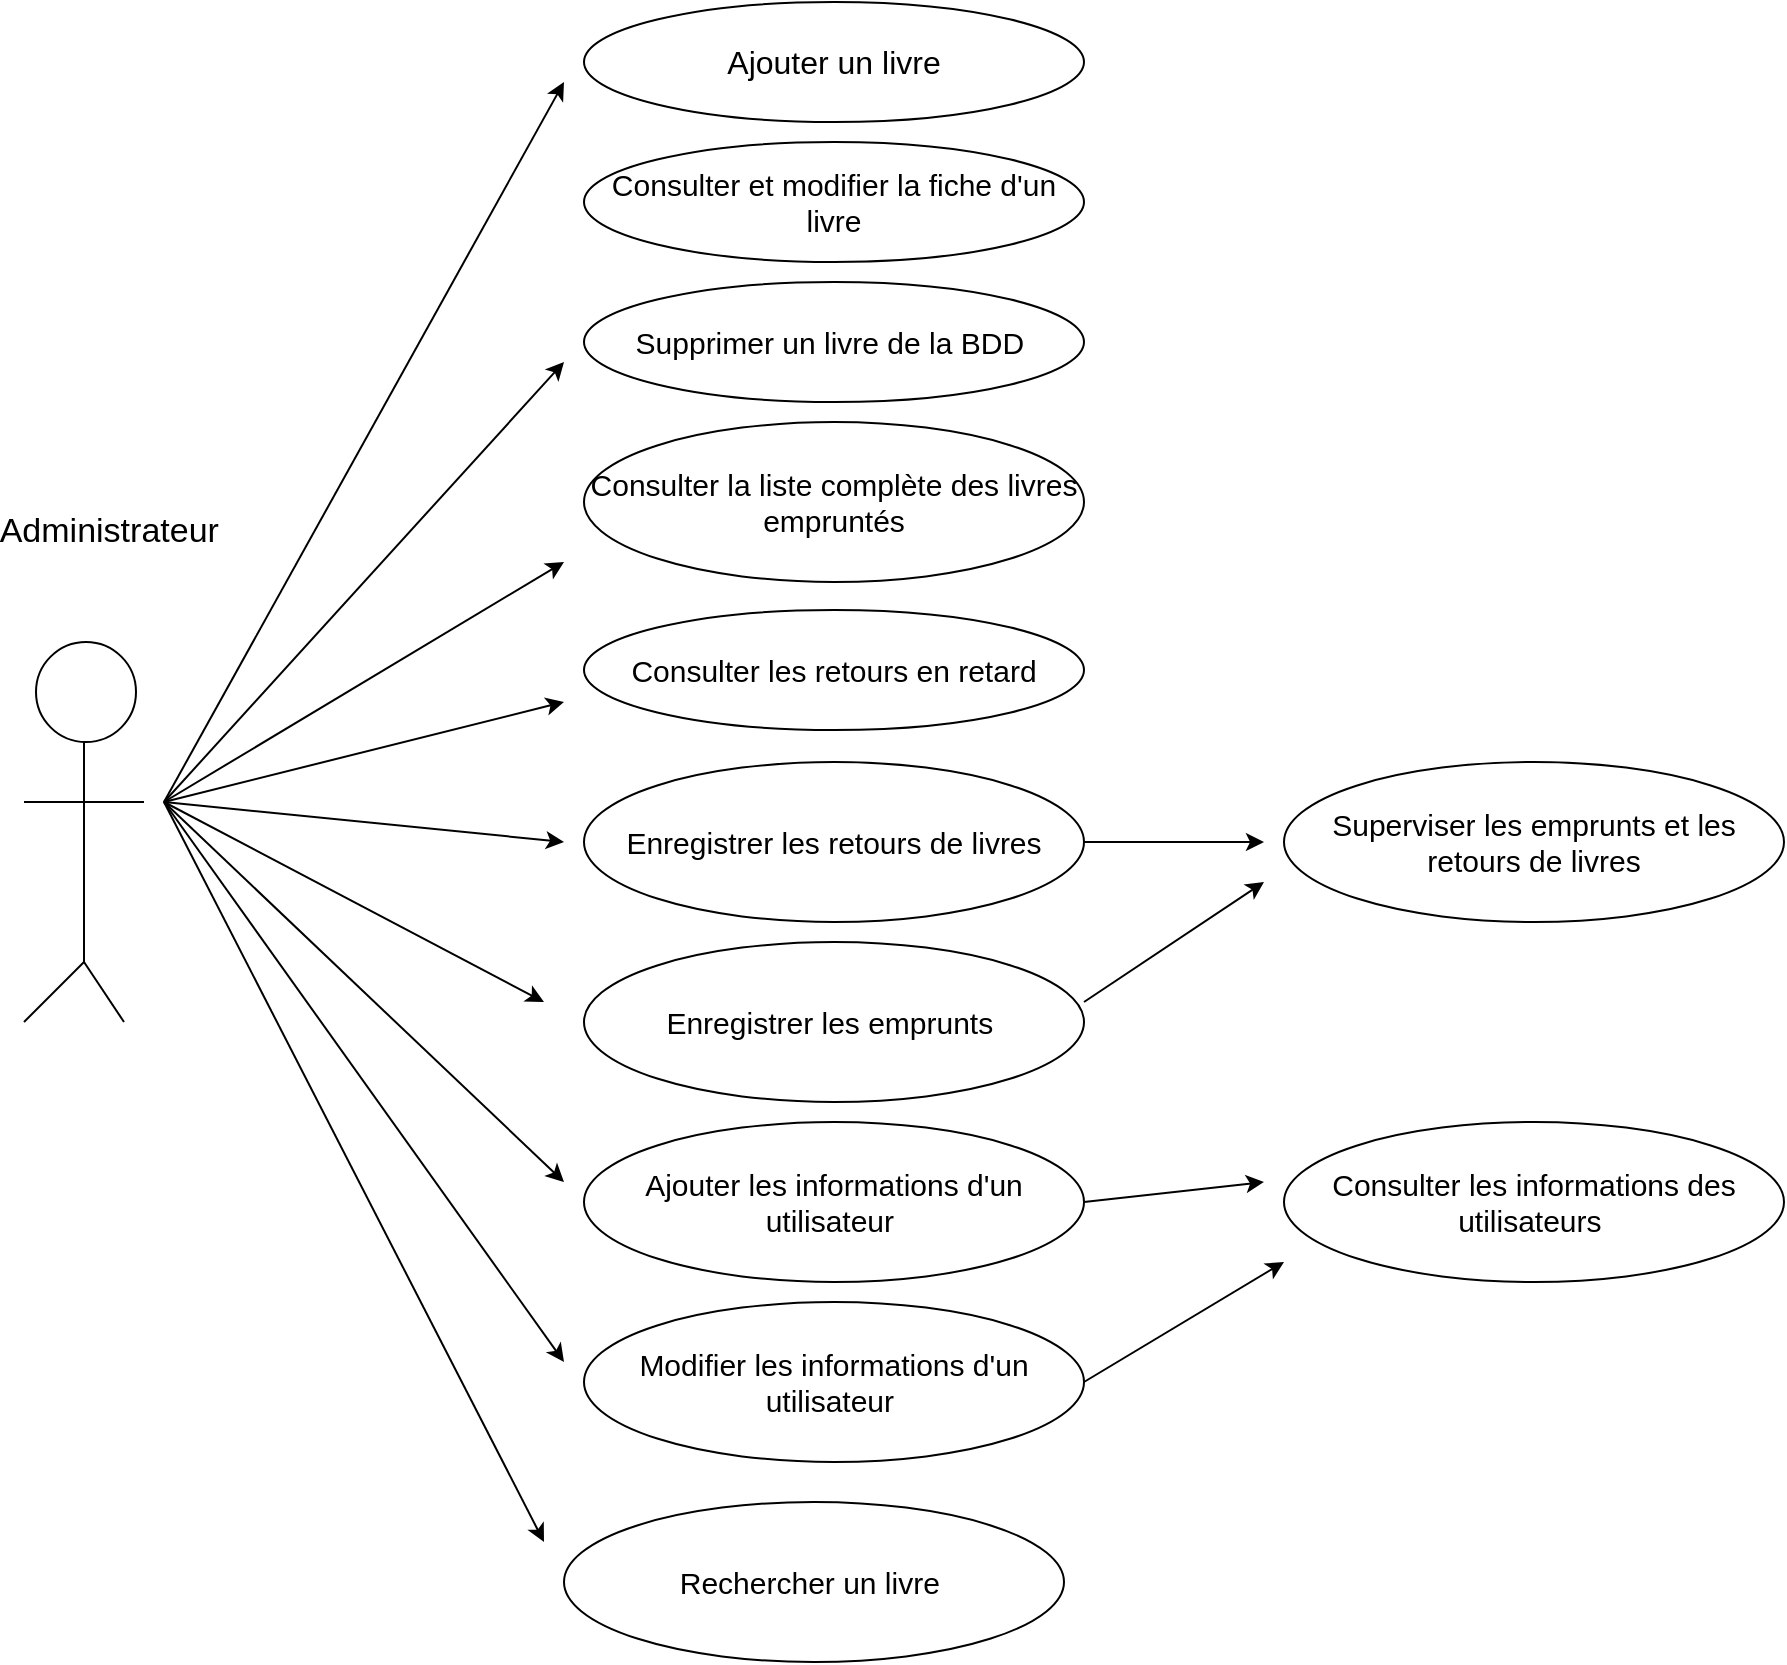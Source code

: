 <mxfile version="24.8.6" pages="3">
  <diagram name="Use Case Administrateur" id="l7_6842ziKOt0-0Xievm">
    <mxGraphModel dx="972" dy="586" grid="1" gridSize="10" guides="1" tooltips="1" connect="1" arrows="1" fold="1" page="1" pageScale="1" pageWidth="827" pageHeight="1169" math="0" shadow="0">
      <root>
        <mxCell id="0" />
        <mxCell id="1" parent="0" />
        <mxCell id="h6hY_4k64emo4dRaIo8V-1" value="&lt;font style=&quot;font-size: 17px;&quot;&gt;Administrateur&amp;nbsp;&lt;/font&gt;" style="text;html=1;align=center;verticalAlign=middle;whiteSpace=wrap;rounded=0;" parent="1" vertex="1">
          <mxGeometry x="60" y="310" width="50" height="30" as="geometry" />
        </mxCell>
        <mxCell id="h6hY_4k64emo4dRaIo8V-2" value="" style="ellipse;whiteSpace=wrap;html=1;aspect=fixed;" parent="1" vertex="1">
          <mxGeometry x="46" y="380" width="50" height="50" as="geometry" />
        </mxCell>
        <mxCell id="h6hY_4k64emo4dRaIo8V-3" value="" style="endArrow=none;html=1;rounded=0;" parent="1" edge="1">
          <mxGeometry width="50" height="50" relative="1" as="geometry">
            <mxPoint x="70" y="540" as="sourcePoint" />
            <mxPoint x="70" y="430" as="targetPoint" />
          </mxGeometry>
        </mxCell>
        <mxCell id="h6hY_4k64emo4dRaIo8V-4" value="" style="endArrow=none;html=1;rounded=0;" parent="1" edge="1">
          <mxGeometry width="50" height="50" relative="1" as="geometry">
            <mxPoint x="70" y="460" as="sourcePoint" />
            <mxPoint x="100" y="460" as="targetPoint" />
          </mxGeometry>
        </mxCell>
        <mxCell id="h6hY_4k64emo4dRaIo8V-5" value="" style="endArrow=none;html=1;rounded=0;" parent="1" edge="1">
          <mxGeometry width="50" height="50" relative="1" as="geometry">
            <mxPoint x="40" y="460" as="sourcePoint" />
            <mxPoint x="70" y="460" as="targetPoint" />
          </mxGeometry>
        </mxCell>
        <mxCell id="h6hY_4k64emo4dRaIo8V-6" value="" style="endArrow=none;html=1;rounded=0;" parent="1" edge="1">
          <mxGeometry width="50" height="50" relative="1" as="geometry">
            <mxPoint x="40" y="570" as="sourcePoint" />
            <mxPoint x="70" y="540" as="targetPoint" />
          </mxGeometry>
        </mxCell>
        <mxCell id="h6hY_4k64emo4dRaIo8V-7" value="" style="endArrow=none;html=1;rounded=0;" parent="1" edge="1">
          <mxGeometry width="50" height="50" relative="1" as="geometry">
            <mxPoint x="90" y="570" as="sourcePoint" />
            <mxPoint x="70" y="540" as="targetPoint" />
          </mxGeometry>
        </mxCell>
        <mxCell id="h6hY_4k64emo4dRaIo8V-9" value="&lt;font style=&quot;font-size: 16px;&quot;&gt;Ajouter un livre&lt;/font&gt;" style="ellipse;whiteSpace=wrap;html=1;" parent="1" vertex="1">
          <mxGeometry x="320" y="60" width="250" height="60" as="geometry" />
        </mxCell>
        <mxCell id="h6hY_4k64emo4dRaIo8V-10" value="&lt;font style=&quot;font-size: 15px;&quot;&gt;Consulter et modifier la fiche d&#39;un livre&lt;/font&gt;" style="ellipse;whiteSpace=wrap;html=1;" parent="1" vertex="1">
          <mxGeometry x="320" y="130" width="250" height="60" as="geometry" />
        </mxCell>
        <mxCell id="h6hY_4k64emo4dRaIo8V-11" value="&lt;font style=&quot;font-size: 15px;&quot;&gt;Supprimer un livre de la BDD&amp;nbsp;&lt;/font&gt;" style="ellipse;whiteSpace=wrap;html=1;" parent="1" vertex="1">
          <mxGeometry x="320" y="200" width="250" height="60" as="geometry" />
        </mxCell>
        <mxCell id="h6hY_4k64emo4dRaIo8V-12" value="&lt;font style=&quot;font-size: 15px;&quot;&gt;Consulter la liste complète des livres empruntés&lt;/font&gt;" style="ellipse;whiteSpace=wrap;html=1;" parent="1" vertex="1">
          <mxGeometry x="320" y="270" width="250" height="80" as="geometry" />
        </mxCell>
        <mxCell id="h6hY_4k64emo4dRaIo8V-13" value="&lt;font style=&quot;font-size: 15px;&quot;&gt;Consulter les retours en retard&lt;/font&gt;" style="ellipse;whiteSpace=wrap;html=1;" parent="1" vertex="1">
          <mxGeometry x="320" y="364" width="250" height="60" as="geometry" />
        </mxCell>
        <mxCell id="h6hY_4k64emo4dRaIo8V-14" value="&lt;font style=&quot;font-size: 15px;&quot;&gt;Superviser les emprunts et les retours de livres&lt;/font&gt;" style="ellipse;whiteSpace=wrap;html=1;" parent="1" vertex="1">
          <mxGeometry x="670" y="440" width="250" height="80" as="geometry" />
        </mxCell>
        <mxCell id="h6hY_4k64emo4dRaIo8V-15" value="&lt;font style=&quot;font-size: 15px;&quot;&gt;Consulter les informations des utilisateurs&amp;nbsp;&lt;/font&gt;" style="ellipse;whiteSpace=wrap;html=1;" parent="1" vertex="1">
          <mxGeometry x="670" y="620" width="250" height="80" as="geometry" />
        </mxCell>
        <mxCell id="h6hY_4k64emo4dRaIo8V-23" value="&lt;font style=&quot;font-size: 15px;&quot;&gt;Rechercher un livre&amp;nbsp;&lt;/font&gt;" style="ellipse;whiteSpace=wrap;html=1;" parent="1" vertex="1">
          <mxGeometry x="310" y="810" width="250" height="80" as="geometry" />
        </mxCell>
        <mxCell id="TnjH3VYQkSdJ8-T-EVtM-1" value="&lt;font style=&quot;font-size: 15px;&quot;&gt;Enregistrer les emprunts&amp;nbsp;&lt;/font&gt;" style="ellipse;whiteSpace=wrap;html=1;" vertex="1" parent="1">
          <mxGeometry x="320" y="530" width="250" height="80" as="geometry" />
        </mxCell>
        <mxCell id="TnjH3VYQkSdJ8-T-EVtM-2" value="&lt;font style=&quot;font-size: 15px;&quot;&gt;Enregistrer les retours de livres&lt;/font&gt;" style="ellipse;whiteSpace=wrap;html=1;" vertex="1" parent="1">
          <mxGeometry x="320" y="440" width="250" height="80" as="geometry" />
        </mxCell>
        <mxCell id="TnjH3VYQkSdJ8-T-EVtM-3" value="&lt;font style=&quot;font-size: 15px;&quot;&gt;Ajouter les informations d&#39;un utilisateur&amp;nbsp;&lt;/font&gt;" style="ellipse;whiteSpace=wrap;html=1;" vertex="1" parent="1">
          <mxGeometry x="320" y="620" width="250" height="80" as="geometry" />
        </mxCell>
        <mxCell id="TnjH3VYQkSdJ8-T-EVtM-4" value="&lt;font style=&quot;font-size: 15px;&quot;&gt;Modifier les informations d&#39;un utilisateur&amp;nbsp;&lt;/font&gt;" style="ellipse;whiteSpace=wrap;html=1;" vertex="1" parent="1">
          <mxGeometry x="320" y="710" width="250" height="80" as="geometry" />
        </mxCell>
        <mxCell id="TnjH3VYQkSdJ8-T-EVtM-5" value="" style="endArrow=classic;html=1;rounded=0;exitX=1;exitY=0.5;exitDx=0;exitDy=0;" edge="1" parent="1" source="TnjH3VYQkSdJ8-T-EVtM-2">
          <mxGeometry width="50" height="50" relative="1" as="geometry">
            <mxPoint x="590" y="500" as="sourcePoint" />
            <mxPoint x="660" y="480" as="targetPoint" />
          </mxGeometry>
        </mxCell>
        <mxCell id="TnjH3VYQkSdJ8-T-EVtM-7" value="" style="endArrow=classic;html=1;rounded=0;exitX=1;exitY=0.375;exitDx=0;exitDy=0;exitPerimeter=0;" edge="1" parent="1" source="TnjH3VYQkSdJ8-T-EVtM-1">
          <mxGeometry width="50" height="50" relative="1" as="geometry">
            <mxPoint x="580" y="490" as="sourcePoint" />
            <mxPoint x="660" y="500" as="targetPoint" />
          </mxGeometry>
        </mxCell>
        <mxCell id="TnjH3VYQkSdJ8-T-EVtM-8" value="" style="endArrow=classic;html=1;rounded=0;exitX=1;exitY=0.5;exitDx=0;exitDy=0;" edge="1" parent="1" source="TnjH3VYQkSdJ8-T-EVtM-4">
          <mxGeometry width="50" height="50" relative="1" as="geometry">
            <mxPoint x="580" y="750" as="sourcePoint" />
            <mxPoint x="670" y="690" as="targetPoint" />
          </mxGeometry>
        </mxCell>
        <mxCell id="TnjH3VYQkSdJ8-T-EVtM-9" value="" style="endArrow=classic;html=1;rounded=0;exitX=1;exitY=0.5;exitDx=0;exitDy=0;" edge="1" parent="1" source="TnjH3VYQkSdJ8-T-EVtM-3">
          <mxGeometry width="50" height="50" relative="1" as="geometry">
            <mxPoint x="580" y="660" as="sourcePoint" />
            <mxPoint x="660" y="650" as="targetPoint" />
          </mxGeometry>
        </mxCell>
        <mxCell id="TnjH3VYQkSdJ8-T-EVtM-10" value="" style="endArrow=classic;html=1;rounded=0;" edge="1" parent="1">
          <mxGeometry width="50" height="50" relative="1" as="geometry">
            <mxPoint x="110" y="460" as="sourcePoint" />
            <mxPoint x="310" y="100" as="targetPoint" />
          </mxGeometry>
        </mxCell>
        <mxCell id="TnjH3VYQkSdJ8-T-EVtM-11" value="" style="endArrow=classic;html=1;rounded=0;" edge="1" parent="1">
          <mxGeometry width="50" height="50" relative="1" as="geometry">
            <mxPoint x="110" y="460" as="sourcePoint" />
            <mxPoint x="310" y="240" as="targetPoint" />
          </mxGeometry>
        </mxCell>
        <mxCell id="TnjH3VYQkSdJ8-T-EVtM-12" value="" style="endArrow=classic;html=1;rounded=0;" edge="1" parent="1">
          <mxGeometry width="50" height="50" relative="1" as="geometry">
            <mxPoint x="110" y="460" as="sourcePoint" />
            <mxPoint x="310" y="340" as="targetPoint" />
          </mxGeometry>
        </mxCell>
        <mxCell id="TnjH3VYQkSdJ8-T-EVtM-13" value="" style="endArrow=classic;html=1;rounded=0;" edge="1" parent="1">
          <mxGeometry width="50" height="50" relative="1" as="geometry">
            <mxPoint x="110" y="460" as="sourcePoint" />
            <mxPoint x="310" y="410" as="targetPoint" />
          </mxGeometry>
        </mxCell>
        <mxCell id="TnjH3VYQkSdJ8-T-EVtM-15" value="" style="endArrow=classic;html=1;rounded=0;" edge="1" parent="1">
          <mxGeometry width="50" height="50" relative="1" as="geometry">
            <mxPoint x="110" y="460" as="sourcePoint" />
            <mxPoint x="310" y="480" as="targetPoint" />
          </mxGeometry>
        </mxCell>
        <mxCell id="TnjH3VYQkSdJ8-T-EVtM-16" value="" style="endArrow=classic;html=1;rounded=0;" edge="1" parent="1">
          <mxGeometry width="50" height="50" relative="1" as="geometry">
            <mxPoint x="110" y="460" as="sourcePoint" />
            <mxPoint x="300" y="560" as="targetPoint" />
          </mxGeometry>
        </mxCell>
        <mxCell id="TnjH3VYQkSdJ8-T-EVtM-17" value="" style="endArrow=classic;html=1;rounded=0;" edge="1" parent="1">
          <mxGeometry width="50" height="50" relative="1" as="geometry">
            <mxPoint x="110" y="460" as="sourcePoint" />
            <mxPoint x="310" y="650" as="targetPoint" />
          </mxGeometry>
        </mxCell>
        <mxCell id="TnjH3VYQkSdJ8-T-EVtM-18" value="" style="endArrow=classic;html=1;rounded=0;" edge="1" parent="1">
          <mxGeometry width="50" height="50" relative="1" as="geometry">
            <mxPoint x="110" y="460" as="sourcePoint" />
            <mxPoint x="310" y="740" as="targetPoint" />
          </mxGeometry>
        </mxCell>
        <mxCell id="TnjH3VYQkSdJ8-T-EVtM-19" value="" style="endArrow=classic;html=1;rounded=0;" edge="1" parent="1">
          <mxGeometry width="50" height="50" relative="1" as="geometry">
            <mxPoint x="110" y="460" as="sourcePoint" />
            <mxPoint x="300" y="830" as="targetPoint" />
          </mxGeometry>
        </mxCell>
      </root>
    </mxGraphModel>
  </diagram>
  <diagram id="mZXNF1qrM8smKfTDwUxs" name="Use Case Utilisateur">
    <mxGraphModel dx="972" dy="586" grid="1" gridSize="10" guides="1" tooltips="1" connect="1" arrows="1" fold="1" page="1" pageScale="1" pageWidth="827" pageHeight="1169" math="0" shadow="0">
      <root>
        <mxCell id="0" />
        <mxCell id="1" parent="0" />
        <mxCell id="kSYVqe5ixZlMILHMSmwR-8" value="&lt;font style=&quot;font-size: 15px;&quot;&gt;Rechercher un livre&amp;nbsp;&lt;/font&gt;" style="ellipse;whiteSpace=wrap;html=1;" parent="1" vertex="1">
          <mxGeometry x="349" y="270" width="250" height="80" as="geometry" />
        </mxCell>
        <mxCell id="kSYVqe5ixZlMILHMSmwR-9" value="&lt;font style=&quot;font-size: 15px;&quot;&gt;Consulter la disponibilité d’un livre&amp;nbsp;&lt;/font&gt;" style="ellipse;whiteSpace=wrap;html=1;" parent="1" vertex="1">
          <mxGeometry x="359" y="360" width="250" height="80" as="geometry" />
        </mxCell>
        <mxCell id="kSYVqe5ixZlMILHMSmwR-10" value="&lt;font style=&quot;font-size: 15px;&quot;&gt;Emprunter un livre&lt;/font&gt;" style="ellipse;whiteSpace=wrap;html=1;" parent="1" vertex="1">
          <mxGeometry x="359" y="450" width="250" height="80" as="geometry" />
        </mxCell>
        <mxCell id="kSYVqe5ixZlMILHMSmwR-11" value="&lt;font style=&quot;font-size: 14px;&quot;&gt;Consulter la liste des livres que l&#39;utilisateur a déjà empruntés&lt;/font&gt;" style="ellipse;whiteSpace=wrap;html=1;" parent="1" vertex="1">
          <mxGeometry x="359" y="544.5" width="250" height="80" as="geometry" />
        </mxCell>
        <mxCell id="kSYVqe5ixZlMILHMSmwR-12" value="&lt;font style=&quot;font-size: 15px;&quot;&gt;Prolonger la durée d’emprunt&amp;nbsp;&lt;/font&gt;" style="ellipse;whiteSpace=wrap;html=1;" parent="1" vertex="1">
          <mxGeometry x="359" y="637" width="250" height="80" as="geometry" />
        </mxCell>
        <mxCell id="kSYVqe5ixZlMILHMSmwR-13" value="&lt;font style=&quot;font-size: 15px;&quot;&gt;Réserver un livre&lt;/font&gt;" style="ellipse;whiteSpace=wrap;html=1;" parent="1" vertex="1">
          <mxGeometry x="359" y="730" width="250" height="80" as="geometry" />
        </mxCell>
        <mxCell id="kSYVqe5ixZlMILHMSmwR-14" value="&lt;font style=&quot;font-size: 15px;&quot;&gt;Recevoir des rappels quand la date de retour est passée&lt;/font&gt;" style="ellipse;whiteSpace=wrap;html=1;" parent="1" vertex="1">
          <mxGeometry x="359" y="830" width="250" height="80" as="geometry" />
        </mxCell>
        <mxCell id="kSYVqe5ixZlMILHMSmwR-15" value="&lt;font style=&quot;font-size: 15px;&quot;&gt;Consulter l’historique de ses emprunts&lt;/font&gt;" style="ellipse;whiteSpace=wrap;html=1;" parent="1" vertex="1">
          <mxGeometry x="359" y="930" width="250" height="80" as="geometry" />
        </mxCell>
        <mxCell id="Kgb8F6rBOtUz5PoyAQ7n-2" value="&lt;font style=&quot;font-size: 15px;&quot;&gt;Utilisateur&lt;/font&gt;" style="text;html=1;align=center;verticalAlign=middle;whiteSpace=wrap;rounded=0;" vertex="1" parent="1">
          <mxGeometry x="50" y="390" width="94" height="40" as="geometry" />
        </mxCell>
        <mxCell id="Kgb8F6rBOtUz5PoyAQ7n-4" value="" style="group" vertex="1" connectable="0" parent="1">
          <mxGeometry x="70" y="470" width="60" height="160" as="geometry" />
        </mxCell>
        <mxCell id="kSYVqe5ixZlMILHMSmwR-2" value="" style="ellipse;whiteSpace=wrap;html=1;aspect=fixed;" parent="Kgb8F6rBOtUz5PoyAQ7n-4" vertex="1">
          <mxGeometry x="5" width="50" height="50" as="geometry" />
        </mxCell>
        <mxCell id="Kgb8F6rBOtUz5PoyAQ7n-3" value="" style="group" vertex="1" connectable="0" parent="Kgb8F6rBOtUz5PoyAQ7n-4">
          <mxGeometry y="50" width="60" height="110" as="geometry" />
        </mxCell>
        <mxCell id="kSYVqe5ixZlMILHMSmwR-3" value="" style="endArrow=none;html=1;rounded=0;" parent="Kgb8F6rBOtUz5PoyAQ7n-3" edge="1">
          <mxGeometry width="50" height="50" relative="1" as="geometry">
            <mxPoint x="30" y="110" as="sourcePoint" />
            <mxPoint x="30" as="targetPoint" />
          </mxGeometry>
        </mxCell>
        <mxCell id="kSYVqe5ixZlMILHMSmwR-4" value="" style="endArrow=none;html=1;rounded=0;" parent="Kgb8F6rBOtUz5PoyAQ7n-3" edge="1">
          <mxGeometry width="50" height="50" relative="1" as="geometry">
            <mxPoint x="30" y="30" as="sourcePoint" />
            <mxPoint x="60" y="30" as="targetPoint" />
          </mxGeometry>
        </mxCell>
        <mxCell id="kSYVqe5ixZlMILHMSmwR-5" value="" style="endArrow=none;html=1;rounded=0;" parent="Kgb8F6rBOtUz5PoyAQ7n-3" edge="1">
          <mxGeometry width="50" height="50" relative="1" as="geometry">
            <mxPoint y="30" as="sourcePoint" />
            <mxPoint x="30" y="30" as="targetPoint" />
          </mxGeometry>
        </mxCell>
        <mxCell id="Kgb8F6rBOtUz5PoyAQ7n-5" value="" style="group" vertex="1" connectable="0" parent="1">
          <mxGeometry x="70" y="630" width="50" height="30" as="geometry" />
        </mxCell>
        <mxCell id="kSYVqe5ixZlMILHMSmwR-6" value="" style="endArrow=none;html=1;rounded=0;" parent="Kgb8F6rBOtUz5PoyAQ7n-5" edge="1">
          <mxGeometry width="50" height="50" relative="1" as="geometry">
            <mxPoint y="30" as="sourcePoint" />
            <mxPoint x="30" as="targetPoint" />
          </mxGeometry>
        </mxCell>
        <mxCell id="kSYVqe5ixZlMILHMSmwR-7" value="" style="endArrow=none;html=1;rounded=0;" parent="Kgb8F6rBOtUz5PoyAQ7n-5" edge="1">
          <mxGeometry width="50" height="50" relative="1" as="geometry">
            <mxPoint x="50" y="30" as="sourcePoint" />
            <mxPoint x="30" as="targetPoint" />
          </mxGeometry>
        </mxCell>
        <mxCell id="Kgb8F6rBOtUz5PoyAQ7n-6" value="&lt;font style=&quot;font-size: 15px;&quot;&gt;Créer un compte&amp;nbsp;&lt;/font&gt;" style="ellipse;whiteSpace=wrap;html=1;" vertex="1" parent="1">
          <mxGeometry x="349" y="180" width="250" height="80" as="geometry" />
        </mxCell>
        <mxCell id="I3YZLtBvQ_e3PnXK_7ps-1" value="" style="endArrow=classic;html=1;rounded=0;" edge="1" parent="1">
          <mxGeometry width="50" height="50" relative="1" as="geometry">
            <mxPoint x="160" y="580" as="sourcePoint" />
            <mxPoint x="350" y="240" as="targetPoint" />
          </mxGeometry>
        </mxCell>
        <mxCell id="I3YZLtBvQ_e3PnXK_7ps-2" value="" style="endArrow=classic;html=1;rounded=0;" edge="1" parent="1">
          <mxGeometry width="50" height="50" relative="1" as="geometry">
            <mxPoint x="160" y="580" as="sourcePoint" />
            <mxPoint x="340" y="330" as="targetPoint" />
          </mxGeometry>
        </mxCell>
        <mxCell id="I3YZLtBvQ_e3PnXK_7ps-3" value="" style="endArrow=classic;html=1;rounded=0;" edge="1" parent="1">
          <mxGeometry width="50" height="50" relative="1" as="geometry">
            <mxPoint x="160" y="580" as="sourcePoint" />
            <mxPoint x="350" y="420" as="targetPoint" />
          </mxGeometry>
        </mxCell>
        <mxCell id="I3YZLtBvQ_e3PnXK_7ps-4" value="" style="endArrow=classic;html=1;rounded=0;" edge="1" parent="1">
          <mxGeometry width="50" height="50" relative="1" as="geometry">
            <mxPoint x="160" y="580" as="sourcePoint" />
            <mxPoint x="350" y="510" as="targetPoint" />
          </mxGeometry>
        </mxCell>
        <mxCell id="I3YZLtBvQ_e3PnXK_7ps-5" value="" style="endArrow=classic;html=1;rounded=0;" edge="1" parent="1">
          <mxGeometry width="50" height="50" relative="1" as="geometry">
            <mxPoint x="160" y="580" as="sourcePoint" />
            <mxPoint x="350" y="580" as="targetPoint" />
          </mxGeometry>
        </mxCell>
      </root>
    </mxGraphModel>
  </diagram>
  <diagram id="U7rpI8pbTSlIonjGGFYO" name="MCD">
    <mxGraphModel dx="1979" dy="1887" grid="1" gridSize="10" guides="1" tooltips="1" connect="1" arrows="1" fold="1" page="1" pageScale="1" pageWidth="827" pageHeight="1169" math="0" shadow="0">
      <root>
        <mxCell id="0" />
        <mxCell id="1" parent="0" />
        <mxCell id="EbsH332W0nCXXA7KUUEa-4" value="" style="group" vertex="1" connectable="0" parent="1">
          <mxGeometry x="-90" y="90" width="160" height="200" as="geometry" />
        </mxCell>
        <mxCell id="EbsH332W0nCXXA7KUUEa-1" value="&lt;font style=&quot;font-size: 15px;&quot;&gt;Livre&lt;/font&gt;" style="rounded=1;whiteSpace=wrap;html=1;" vertex="1" parent="EbsH332W0nCXXA7KUUEa-4">
          <mxGeometry width="160" height="50" as="geometry" />
        </mxCell>
        <mxCell id="EbsH332W0nCXXA7KUUEa-3" value="&lt;font style=&quot;font-size: 15px;&quot;&gt;Id_Livre&lt;/font&gt;&lt;div style=&quot;font-size: 15px;&quot;&gt;&lt;font style=&quot;font-size: 15px;&quot;&gt;Titre&lt;/font&gt;&lt;/div&gt;&lt;div style=&quot;font-size: 15px;&quot;&gt;&lt;font style=&quot;font-size: 15px;&quot;&gt;Annéeedition&lt;/font&gt;&lt;/div&gt;&lt;div style=&quot;font-size: 15px;&quot;&gt;&lt;font style=&quot;font-size: 15px;&quot;&gt;Disponibilité&lt;/font&gt;&lt;/div&gt;&lt;div style=&quot;font-size: 15px;&quot;&gt;&lt;br&gt;&lt;/div&gt;" style="whiteSpace=wrap;html=1;aspect=fixed;" vertex="1" parent="EbsH332W0nCXXA7KUUEa-4">
          <mxGeometry y="40" width="160" height="160" as="geometry" />
        </mxCell>
        <mxCell id="EbsH332W0nCXXA7KUUEa-5" value="" style="group" vertex="1" connectable="0" parent="1">
          <mxGeometry x="800" y="80" width="160" height="200" as="geometry" />
        </mxCell>
        <mxCell id="EbsH332W0nCXXA7KUUEa-6" value="&lt;font style=&quot;font-size: 15px;&quot;&gt;Utilisateur&lt;/font&gt;" style="rounded=1;whiteSpace=wrap;html=1;" vertex="1" parent="EbsH332W0nCXXA7KUUEa-5">
          <mxGeometry width="160" height="50" as="geometry" />
        </mxCell>
        <mxCell id="EbsH332W0nCXXA7KUUEa-7" value="&lt;font style=&quot;font-size: 15px;&quot;&gt;Id_Utilisateur&lt;/font&gt;&lt;div style=&quot;font-size: 15px;&quot;&gt;&lt;font style=&quot;font-size: 15px;&quot;&gt;Nom&lt;/font&gt;&lt;/div&gt;&lt;div style=&quot;font-size: 15px;&quot;&gt;&lt;font style=&quot;font-size: 15px;&quot;&gt;Prénom&lt;/font&gt;&lt;/div&gt;&lt;div style=&quot;font-size: 15px;&quot;&gt;&lt;span style=&quot;background-color: initial;&quot;&gt;Adresse&lt;/span&gt;&lt;/div&gt;&lt;div style=&quot;font-size: 15px;&quot;&gt;Statut (Utilisateur ou administrateur)&lt;/div&gt;&lt;div style=&quot;font-size: 15px;&quot;&gt;&lt;br&gt;&lt;/div&gt;&lt;div style=&quot;font-size: 15px;&quot;&gt;&lt;br&gt;&lt;/div&gt;" style="whiteSpace=wrap;html=1;aspect=fixed;" vertex="1" parent="EbsH332W0nCXXA7KUUEa-5">
          <mxGeometry y="40" width="160" height="160" as="geometry" />
        </mxCell>
        <mxCell id="EbsH332W0nCXXA7KUUEa-8" value="" style="group" vertex="1" connectable="0" parent="1">
          <mxGeometry x="510" y="500" width="160" height="200" as="geometry" />
        </mxCell>
        <mxCell id="EbsH332W0nCXXA7KUUEa-9" value="&lt;font style=&quot;font-size: 15px;&quot;&gt;Notification&lt;/font&gt;" style="rounded=1;whiteSpace=wrap;html=1;" vertex="1" parent="EbsH332W0nCXXA7KUUEa-8">
          <mxGeometry width="160" height="50" as="geometry" />
        </mxCell>
        <mxCell id="EbsH332W0nCXXA7KUUEa-10" value="&lt;font style=&quot;font-size: 15px;&quot;&gt;Id_Notification&lt;/font&gt;&lt;div style=&quot;font-size: 15px;&quot;&gt;&lt;span style=&quot;background-color: initial;&quot;&gt;Date&lt;/span&gt;&lt;br&gt;&lt;/div&gt;&lt;div style=&quot;font-size: 15px;&quot;&gt;Type(retard, réservation disponible)&lt;/div&gt;&lt;div style=&quot;font-size: 15px;&quot;&gt;&lt;br&gt;&lt;/div&gt;&lt;div style=&quot;font-size: 15px;&quot;&gt;&lt;br&gt;&lt;/div&gt;&lt;div style=&quot;font-size: 15px;&quot;&gt;&lt;br&gt;&lt;/div&gt;" style="whiteSpace=wrap;html=1;aspect=fixed;" vertex="1" parent="EbsH332W0nCXXA7KUUEa-8">
          <mxGeometry y="40" width="160" height="160" as="geometry" />
        </mxCell>
        <mxCell id="EbsH332W0nCXXA7KUUEa-15" value="" style="group" vertex="1" connectable="0" parent="1">
          <mxGeometry y="520" width="160" height="200" as="geometry" />
        </mxCell>
        <mxCell id="EbsH332W0nCXXA7KUUEa-16" value="&lt;font style=&quot;font-size: 15px;&quot;&gt;Catégorie&lt;/font&gt;" style="rounded=1;whiteSpace=wrap;html=1;" vertex="1" parent="EbsH332W0nCXXA7KUUEa-15">
          <mxGeometry width="160" height="50" as="geometry" />
        </mxCell>
        <mxCell id="EbsH332W0nCXXA7KUUEa-17" value="&lt;font style=&quot;font-size: 15px;&quot;&gt;Id_Catégorie&lt;/font&gt;&lt;div style=&quot;font-size: 15px;&quot;&gt;Nom&lt;/div&gt;&lt;div style=&quot;font-size: 15px;&quot;&gt;&lt;br&gt;&lt;/div&gt;&lt;div style=&quot;font-size: 15px;&quot;&gt;&lt;br&gt;&lt;/div&gt;&lt;div style=&quot;font-size: 15px;&quot;&gt;&lt;br&gt;&lt;/div&gt;" style="whiteSpace=wrap;html=1;aspect=fixed;" vertex="1" parent="EbsH332W0nCXXA7KUUEa-15">
          <mxGeometry y="40" width="160" height="160" as="geometry" />
        </mxCell>
        <mxCell id="EbsH332W0nCXXA7KUUEa-22" value="" style="group" vertex="1" connectable="0" parent="1">
          <mxGeometry x="250" y="-250" width="160" height="200" as="geometry" />
        </mxCell>
        <mxCell id="EbsH332W0nCXXA7KUUEa-23" value="&lt;font style=&quot;font-size: 15px;&quot;&gt;Réservation&lt;/font&gt;" style="rounded=1;whiteSpace=wrap;html=1;" vertex="1" parent="EbsH332W0nCXXA7KUUEa-22">
          <mxGeometry width="160" height="50" as="geometry" />
        </mxCell>
        <mxCell id="EbsH332W0nCXXA7KUUEa-24" value="&lt;font style=&quot;font-size: 15px;&quot;&gt;Id_Résservation&lt;/font&gt;&lt;div style=&quot;font-size: 15px;&quot;&gt;&lt;span style=&quot;background-color: initial;&quot;&gt;Date(&lt;/span&gt;&lt;span style=&quot;background-color: initial;&quot;&gt;réservation)&lt;/span&gt;&lt;/div&gt;&lt;div style=&quot;font-size: 15px;&quot;&gt;&lt;br&gt;&lt;/div&gt;&lt;div style=&quot;font-size: 15px;&quot;&gt;&lt;br&gt;&lt;/div&gt;&lt;div style=&quot;font-size: 15px;&quot;&gt;&lt;br&gt;&lt;/div&gt;" style="whiteSpace=wrap;html=1;aspect=fixed;" vertex="1" parent="EbsH332W0nCXXA7KUUEa-22">
          <mxGeometry y="40" width="160" height="160" as="geometry" />
        </mxCell>
        <mxCell id="EbsH332W0nCXXA7KUUEa-31" value="" style="endArrow=none;html=1;rounded=0;exitX=0.5;exitY=1;exitDx=0;exitDy=0;entryX=0.5;entryY=0;entryDx=0;entryDy=0;" edge="1" parent="1" source="EbsH332W0nCXXA7KUUEa-3" target="EbsH332W0nCXXA7KUUEa-16">
          <mxGeometry width="50" height="50" relative="1" as="geometry">
            <mxPoint x="80" y="290" as="sourcePoint" />
            <mxPoint x="190" y="560" as="targetPoint" />
          </mxGeometry>
        </mxCell>
        <mxCell id="EbsH332W0nCXXA7KUUEa-33" value="" style="endArrow=none;html=1;rounded=0;entryX=0;entryY=0.25;entryDx=0;entryDy=0;exitX=0.5;exitY=0;exitDx=0;exitDy=0;" edge="1" parent="1" source="EbsH332W0nCXXA7KUUEa-1" target="EbsH332W0nCXXA7KUUEa-24">
          <mxGeometry width="50" height="50" relative="1" as="geometry">
            <mxPoint x="50" y="78.96" as="sourcePoint" />
            <mxPoint x="236" y="-80.0" as="targetPoint" />
          </mxGeometry>
        </mxCell>
        <mxCell id="EbsH332W0nCXXA7KUUEa-35" value="" style="endArrow=none;html=1;rounded=0;entryX=0.5;entryY=1;entryDx=0;entryDy=0;" edge="1" parent="1" target="EbsH332W0nCXXA7KUUEa-7">
          <mxGeometry width="50" height="50" relative="1" as="geometry">
            <mxPoint x="580" y="500" as="sourcePoint" />
            <mxPoint x="580" y="340" as="targetPoint" />
          </mxGeometry>
        </mxCell>
        <mxCell id="EbsH332W0nCXXA7KUUEa-39" value="" style="endArrow=none;html=1;rounded=0;entryX=1;entryY=0.25;entryDx=0;entryDy=0;exitX=0.5;exitY=0;exitDx=0;exitDy=0;" edge="1" parent="1" source="EbsH332W0nCXXA7KUUEa-6" target="EbsH332W0nCXXA7KUUEa-24">
          <mxGeometry width="50" height="50" relative="1" as="geometry">
            <mxPoint x="310" y="270" as="sourcePoint" />
            <mxPoint x="360" y="220" as="targetPoint" />
          </mxGeometry>
        </mxCell>
        <mxCell id="EbsH332W0nCXXA7KUUEa-47" value="&lt;font style=&quot;font-size: 15px;&quot;&gt;(0,n)&lt;/font&gt;" style="text;html=1;align=center;verticalAlign=middle;resizable=0;points=[];autosize=1;strokeColor=none;fillColor=none;rotation=-50;fontSize=15;" vertex="1" parent="1">
          <mxGeometry x="-17" y="39" width="50" height="30" as="geometry" />
        </mxCell>
        <mxCell id="EbsH332W0nCXXA7KUUEa-48" value="&lt;font style=&quot;font-size: 15px;&quot;&gt;(1,1)&lt;/font&gt;" style="text;html=1;align=center;verticalAlign=middle;resizable=0;points=[];autosize=1;strokeColor=none;fillColor=none;rotation=-45;fontSize=15;" vertex="1" parent="1">
          <mxGeometry x="180" y="-160" width="50" height="30" as="geometry" />
        </mxCell>
        <mxCell id="EbsH332W0nCXXA7KUUEa-50" value="&lt;font style=&quot;font-size: 15px;&quot;&gt;(0,n)&lt;/font&gt;" style="text;html=1;align=center;verticalAlign=middle;whiteSpace=wrap;rounded=0;rotation=-30;" vertex="1" parent="1">
          <mxGeometry x="800" y="290" width="60" height="30" as="geometry" />
        </mxCell>
        <mxCell id="EbsH332W0nCXXA7KUUEa-51" value="&lt;font style=&quot;font-size: 15px;&quot;&gt;(1,1)&lt;/font&gt;" style="text;html=1;align=center;verticalAlign=middle;whiteSpace=wrap;rounded=0;rotation=-35;" vertex="1" parent="1">
          <mxGeometry x="565" y="459" width="60" height="30" as="geometry" />
        </mxCell>
        <mxCell id="EbsH332W0nCXXA7KUUEa-52" value="&lt;font style=&quot;font-size: 15px;&quot;&gt;(0,n)&lt;/font&gt;" style="text;html=1;align=center;verticalAlign=middle;resizable=0;points=[];autosize=1;strokeColor=none;fillColor=none;rotation=60;" vertex="1" parent="1">
          <mxGeometry x="59" y="482" width="50" height="30" as="geometry" />
        </mxCell>
        <mxCell id="EbsH332W0nCXXA7KUUEa-53" value="&lt;font style=&quot;font-size: 15px;&quot;&gt;(1,1)&lt;/font&gt;" style="text;html=1;align=center;verticalAlign=middle;resizable=0;points=[];autosize=1;strokeColor=none;fillColor=none;rotation=70;" vertex="1" parent="1">
          <mxGeometry x="-10" y="300" width="50" height="30" as="geometry" />
        </mxCell>
        <mxCell id="EbsH332W0nCXXA7KUUEa-56" value="&lt;font style=&quot;font-size: 15px;&quot;&gt;(0,1)&lt;/font&gt;" style="text;html=1;align=center;verticalAlign=middle;resizable=0;points=[];autosize=1;strokeColor=none;fillColor=none;rotation=30;fontSize=15;" vertex="1" parent="1">
          <mxGeometry x="832" y="36" width="50" height="30" as="geometry" />
        </mxCell>
        <mxCell id="EbsH332W0nCXXA7KUUEa-57" value="&lt;font style=&quot;font-size: 15px;&quot;&gt;(1,1)&lt;/font&gt;" style="text;html=1;align=center;verticalAlign=middle;resizable=0;points=[];autosize=1;strokeColor=none;fillColor=none;rotation=30;fontSize=15;" vertex="1" parent="1">
          <mxGeometry x="415" y="-186" width="50" height="30" as="geometry" />
        </mxCell>
        <mxCell id="EbsH332W0nCXXA7KUUEa-58" value="" style="group" vertex="1" connectable="0" parent="1">
          <mxGeometry x="310" y="64" width="160" height="216" as="geometry" />
        </mxCell>
        <mxCell id="EbsH332W0nCXXA7KUUEa-13" value="&lt;font style=&quot;font-size: 15px;&quot;&gt;Id_Emprunt&lt;/font&gt;&lt;div style=&quot;font-size: 15px;&quot;&gt;&lt;span style=&quot;background-color: initial;&quot;&gt;Date_Emprunt&lt;/span&gt;&lt;br&gt;&lt;/div&gt;&lt;div style=&quot;font-size: 15px;&quot;&gt;&lt;span style=&quot;background-color: initial;&quot;&gt;Date_Retour&lt;/span&gt;&lt;/div&gt;&lt;div style=&quot;font-size: 15px;&quot;&gt;&lt;span style=&quot;background-color: initial;&quot;&gt;Notif_Retard&lt;/span&gt;&lt;/div&gt;&lt;div style=&quot;font-size: 15px;&quot;&gt;Statut(prolongé, retourné)&lt;/div&gt;&lt;div style=&quot;font-size: 15px;&quot;&gt;&lt;br&gt;&lt;/div&gt;&lt;div style=&quot;font-size: 15px;&quot;&gt;&lt;br&gt;&lt;/div&gt;&lt;div style=&quot;font-size: 15px;&quot;&gt;&lt;br&gt;&lt;/div&gt;" style="whiteSpace=wrap;html=1;aspect=fixed;" vertex="1" parent="EbsH332W0nCXXA7KUUEa-58">
          <mxGeometry y="50.94" width="160" height="160" as="geometry" />
        </mxCell>
        <mxCell id="EbsH332W0nCXXA7KUUEa-12" value="&lt;font style=&quot;font-size: 15px;&quot;&gt;Emprunt&lt;/font&gt;" style="rounded=1;whiteSpace=wrap;html=1;" vertex="1" parent="EbsH332W0nCXXA7KUUEa-58">
          <mxGeometry width="160" height="50.94" as="geometry" />
        </mxCell>
        <mxCell id="EbsH332W0nCXXA7KUUEa-25" value="" style="endArrow=none;html=1;rounded=0;fontSize=8;" edge="1" parent="1">
          <mxGeometry width="50" height="50" relative="1" as="geometry">
            <mxPoint x="170" y="180" as="sourcePoint" />
            <mxPoint x="70" y="180" as="targetPoint" />
          </mxGeometry>
        </mxCell>
        <mxCell id="EbsH332W0nCXXA7KUUEa-59" value="" style="endArrow=none;html=1;rounded=0;" edge="1" parent="1">
          <mxGeometry width="50" height="50" relative="1" as="geometry">
            <mxPoint x="550" y="165" as="sourcePoint" />
            <mxPoint x="470" y="165" as="targetPoint" />
            <Array as="points">
              <mxPoint x="550" y="165" />
            </Array>
          </mxGeometry>
        </mxCell>
        <mxCell id="EbsH332W0nCXXA7KUUEa-60" value="&lt;font style=&quot;font-size: 15px;&quot;&gt;(0,n)&lt;/font&gt;" style="text;html=1;align=center;verticalAlign=middle;resizable=0;points=[];autosize=1;strokeColor=none;fillColor=none;rotation=0;fontSize=15;" vertex="1" parent="1">
          <mxGeometry x="60" y="157" width="50" height="30" as="geometry" />
        </mxCell>
        <mxCell id="EbsH332W0nCXXA7KUUEa-62" value="&lt;font style=&quot;font-size: 15px;&quot;&gt;(1,1)&lt;/font&gt;" style="text;html=1;align=center;verticalAlign=middle;resizable=0;points=[];autosize=1;strokeColor=none;fillColor=none;rotation=0;fontSize=15;" vertex="1" parent="1">
          <mxGeometry x="260" y="172" width="50" height="30" as="geometry" />
        </mxCell>
        <mxCell id="EbsH332W0nCXXA7KUUEa-63" value="&lt;font style=&quot;font-size: 15px;&quot;&gt;(1,1)&lt;/font&gt;" style="text;html=1;align=center;verticalAlign=middle;resizable=0;points=[];autosize=1;strokeColor=none;fillColor=none;rotation=0;fontSize=15;" vertex="1" parent="1">
          <mxGeometry x="465" y="142" width="50" height="30" as="geometry" />
        </mxCell>
        <mxCell id="EbsH332W0nCXXA7KUUEa-64" value="&lt;font style=&quot;font-size: 15px;&quot;&gt;(0,n)&lt;/font&gt;" style="text;html=1;align=center;verticalAlign=middle;resizable=0;points=[];autosize=1;strokeColor=none;fillColor=none;rotation=0;fontSize=15;" vertex="1" parent="1">
          <mxGeometry x="750" y="135" width="50" height="30" as="geometry" />
        </mxCell>
        <mxCell id="EbsH332W0nCXXA7KUUEa-71" value="" style="endArrow=none;html=1;rounded=0;" edge="1" parent="1">
          <mxGeometry width="50" height="50" relative="1" as="geometry">
            <mxPoint x="-160" y="189.41" as="sourcePoint" />
            <mxPoint x="-90" y="189.41" as="targetPoint" />
          </mxGeometry>
        </mxCell>
        <mxCell id="EbsH332W0nCXXA7KUUEa-72" value="" style="group" vertex="1" connectable="0" parent="1">
          <mxGeometry x="-530" y="78" width="230" height="200" as="geometry" />
        </mxCell>
        <mxCell id="EbsH332W0nCXXA7KUUEa-66" value="" style="group" vertex="1" connectable="0" parent="EbsH332W0nCXXA7KUUEa-72">
          <mxGeometry width="160" height="200" as="geometry" />
        </mxCell>
        <mxCell id="EbsH332W0nCXXA7KUUEa-67" value="&lt;font style=&quot;font-size: 15px;&quot;&gt;Auteur&lt;/font&gt;" style="rounded=1;whiteSpace=wrap;html=1;" vertex="1" parent="EbsH332W0nCXXA7KUUEa-66">
          <mxGeometry width="160" height="50" as="geometry" />
        </mxCell>
        <mxCell id="EbsH332W0nCXXA7KUUEa-68" value="&lt;font style=&quot;font-size: 15px;&quot;&gt;Id_Auteur&lt;/font&gt;&lt;div style=&quot;font-size: 15px;&quot;&gt;&lt;font style=&quot;font-size: 15px;&quot;&gt;Nom&lt;/font&gt;&lt;/div&gt;&lt;div style=&quot;font-size: 15px;&quot;&gt;&lt;font style=&quot;font-size: 15px;&quot;&gt;Prénom&lt;/font&gt;&lt;/div&gt;" style="whiteSpace=wrap;html=1;aspect=fixed;" vertex="1" parent="EbsH332W0nCXXA7KUUEa-66">
          <mxGeometry y="40" width="160" height="160" as="geometry" />
        </mxCell>
        <mxCell id="EbsH332W0nCXXA7KUUEa-70" value="" style="endArrow=none;html=1;rounded=0;" edge="1" parent="EbsH332W0nCXXA7KUUEa-72">
          <mxGeometry width="50" height="50" relative="1" as="geometry">
            <mxPoint x="160" y="110" as="sourcePoint" />
            <mxPoint x="230" y="110" as="targetPoint" />
          </mxGeometry>
        </mxCell>
        <mxCell id="EbsH332W0nCXXA7KUUEa-76" value="&lt;font style=&quot;font-size: 15px;&quot;&gt;(1,n)&lt;/font&gt;" style="text;html=1;align=center;verticalAlign=middle;resizable=0;points=[];autosize=1;strokeColor=none;fillColor=none;" vertex="1" parent="EbsH332W0nCXXA7KUUEa-72">
          <mxGeometry x="153" y="85" width="50" height="30" as="geometry" />
        </mxCell>
        <mxCell id="EbsH332W0nCXXA7KUUEa-73" value="&lt;font style=&quot;font-size: 15px;&quot;&gt;Écris&lt;/font&gt;" style="ellipse;whiteSpace=wrap;html=1;" vertex="1" parent="1">
          <mxGeometry x="-298" y="150" width="138" height="70" as="geometry" />
        </mxCell>
        <mxCell id="EbsH332W0nCXXA7KUUEa-77" value="&lt;font style=&quot;font-size: 15px;&quot;&gt;(1,1)&lt;/font&gt;" style="text;html=1;align=center;verticalAlign=middle;resizable=0;points=[];autosize=1;strokeColor=none;fillColor=none;" vertex="1" parent="1">
          <mxGeometry x="-130" y="165" width="50" height="30" as="geometry" />
        </mxCell>
        <mxCell id="EbsH332W0nCXXA7KUUEa-79" value="" style="endArrow=none;html=1;rounded=0;" edge="1" parent="1" target="EbsH332W0nCXXA7KUUEa-80">
          <mxGeometry width="50" height="50" relative="1" as="geometry">
            <mxPoint x="800" y="166" as="sourcePoint" />
            <mxPoint x="710" y="166" as="targetPoint" />
          </mxGeometry>
        </mxCell>
        <mxCell id="EbsH332W0nCXXA7KUUEa-80" value="&lt;font style=&quot;font-size: 15px;&quot;&gt;a emprunté&lt;/font&gt;" style="ellipse;whiteSpace=wrap;html=1;" vertex="1" parent="1">
          <mxGeometry x="550" y="125" width="200" height="80" as="geometry" />
        </mxCell>
        <mxCell id="EbsH332W0nCXXA7KUUEa-85" value="" style="endArrow=none;html=1;rounded=0;fontSize=8;exitX=1.055;exitY=0.171;exitDx=0;exitDy=0;exitPerimeter=0;" edge="1" parent="1" source="EbsH332W0nCXXA7KUUEa-62" target="EbsH332W0nCXXA7KUUEa-84">
          <mxGeometry width="50" height="50" relative="1" as="geometry">
            <mxPoint x="310" y="170" as="sourcePoint" />
            <mxPoint x="140" y="170" as="targetPoint" />
          </mxGeometry>
        </mxCell>
        <mxCell id="EbsH332W0nCXXA7KUUEa-84" value="&lt;font style=&quot;font-size: 15px;&quot;&gt;est emprunté&lt;/font&gt;" style="ellipse;whiteSpace=wrap;html=1;" vertex="1" parent="1">
          <mxGeometry x="140" y="150" width="100" height="50" as="geometry" />
        </mxCell>
        <mxCell id="EbsH332W0nCXXA7KUUEa-87" value="&lt;font style=&quot;font-size: 15px;&quot;&gt;Appartient&lt;/font&gt;" style="ellipse;whiteSpace=wrap;html=1;" vertex="1" parent="1">
          <mxGeometry x="-20" y="360" width="120" height="80" as="geometry" />
        </mxCell>
        <mxCell id="EbsH332W0nCXXA7KUUEa-88" value="&lt;font style=&quot;font-size: 15px;&quot;&gt;Reçois&lt;/font&gt;" style="ellipse;whiteSpace=wrap;html=1;" vertex="1" parent="1">
          <mxGeometry x="680" y="345" width="120" height="80" as="geometry" />
        </mxCell>
        <mxCell id="EbsH332W0nCXXA7KUUEa-90" value="&lt;font style=&quot;font-size: 15px;&quot;&gt;est reservé&lt;/font&gt;" style="ellipse;whiteSpace=wrap;html=1;rotation=-50;" vertex="1" parent="1">
          <mxGeometry x="70" y="-81" width="120" height="80" as="geometry" />
        </mxCell>
        <mxCell id="EbsH332W0nCXXA7KUUEa-91" value="&lt;font style=&quot;font-size: 15px;&quot;&gt;fait&lt;/font&gt;" style="ellipse;whiteSpace=wrap;html=1;rotation=30;" vertex="1" parent="1">
          <mxGeometry x="550" y="-100" width="120" height="80" as="geometry" />
        </mxCell>
      </root>
    </mxGraphModel>
  </diagram>
</mxfile>
